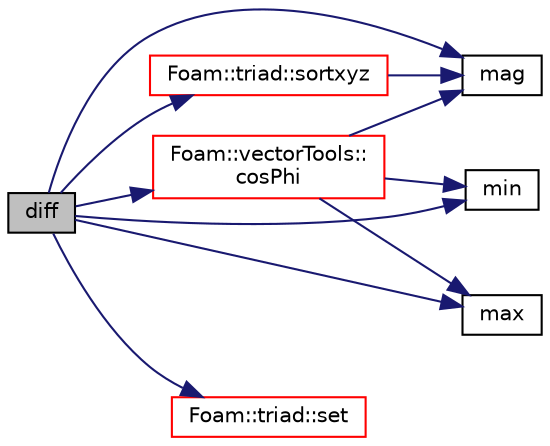 digraph "diff"
{
  bgcolor="transparent";
  edge [fontname="Helvetica",fontsize="10",labelfontname="Helvetica",labelfontsize="10"];
  node [fontname="Helvetica",fontsize="10",shape=record];
  rankdir="LR";
  Node1 [label="diff",height=0.2,width=0.4,color="black", fillcolor="grey75", style="filled", fontcolor="black"];
  Node1 -> Node2 [color="midnightblue",fontsize="10",style="solid",fontname="Helvetica"];
  Node2 [label="Foam::vectorTools::\lcosPhi",height=0.2,width=0.4,color="red",URL="$a10826.html#a044bf851e38a97159c6db0f489a67522",tooltip="Calculate angle between a and b in radians. "];
  Node2 -> Node3 [color="midnightblue",fontsize="10",style="solid",fontname="Helvetica"];
  Node3 [label="mag",height=0.2,width=0.4,color="black",URL="$a10733.html#a929da2a3fdcf3dacbbe0487d3a330dae"];
  Node2 -> Node4 [color="midnightblue",fontsize="10",style="solid",fontname="Helvetica"];
  Node4 [label="min",height=0.2,width=0.4,color="black",URL="$a10733.html#a253e112ad2d56d96230ff39ea7f442dc"];
  Node2 -> Node5 [color="midnightblue",fontsize="10",style="solid",fontname="Helvetica"];
  Node5 [label="max",height=0.2,width=0.4,color="black",URL="$a10733.html#ac993e906cf2774ae77e666bc24e81733"];
  Node1 -> Node3 [color="midnightblue",fontsize="10",style="solid",fontname="Helvetica"];
  Node1 -> Node5 [color="midnightblue",fontsize="10",style="solid",fontname="Helvetica"];
  Node1 -> Node4 [color="midnightblue",fontsize="10",style="solid",fontname="Helvetica"];
  Node1 -> Node6 [color="midnightblue",fontsize="10",style="solid",fontname="Helvetica"];
  Node6 [label="Foam::triad::set",height=0.2,width=0.4,color="red",URL="$a02678.html#a0fba5f6783a00250010126703c1309fb",tooltip="Is the vector in the direction d set. "];
  Node1 -> Node7 [color="midnightblue",fontsize="10",style="solid",fontname="Helvetica"];
  Node7 [label="Foam::triad::sortxyz",height=0.2,width=0.4,color="red",URL="$a02678.html#a484a8acdc9d2a8026bfdb1863f55544a",tooltip="Sort the axes such that they are closest to the x, y and z axes. "];
  Node7 -> Node3 [color="midnightblue",fontsize="10",style="solid",fontname="Helvetica"];
}
